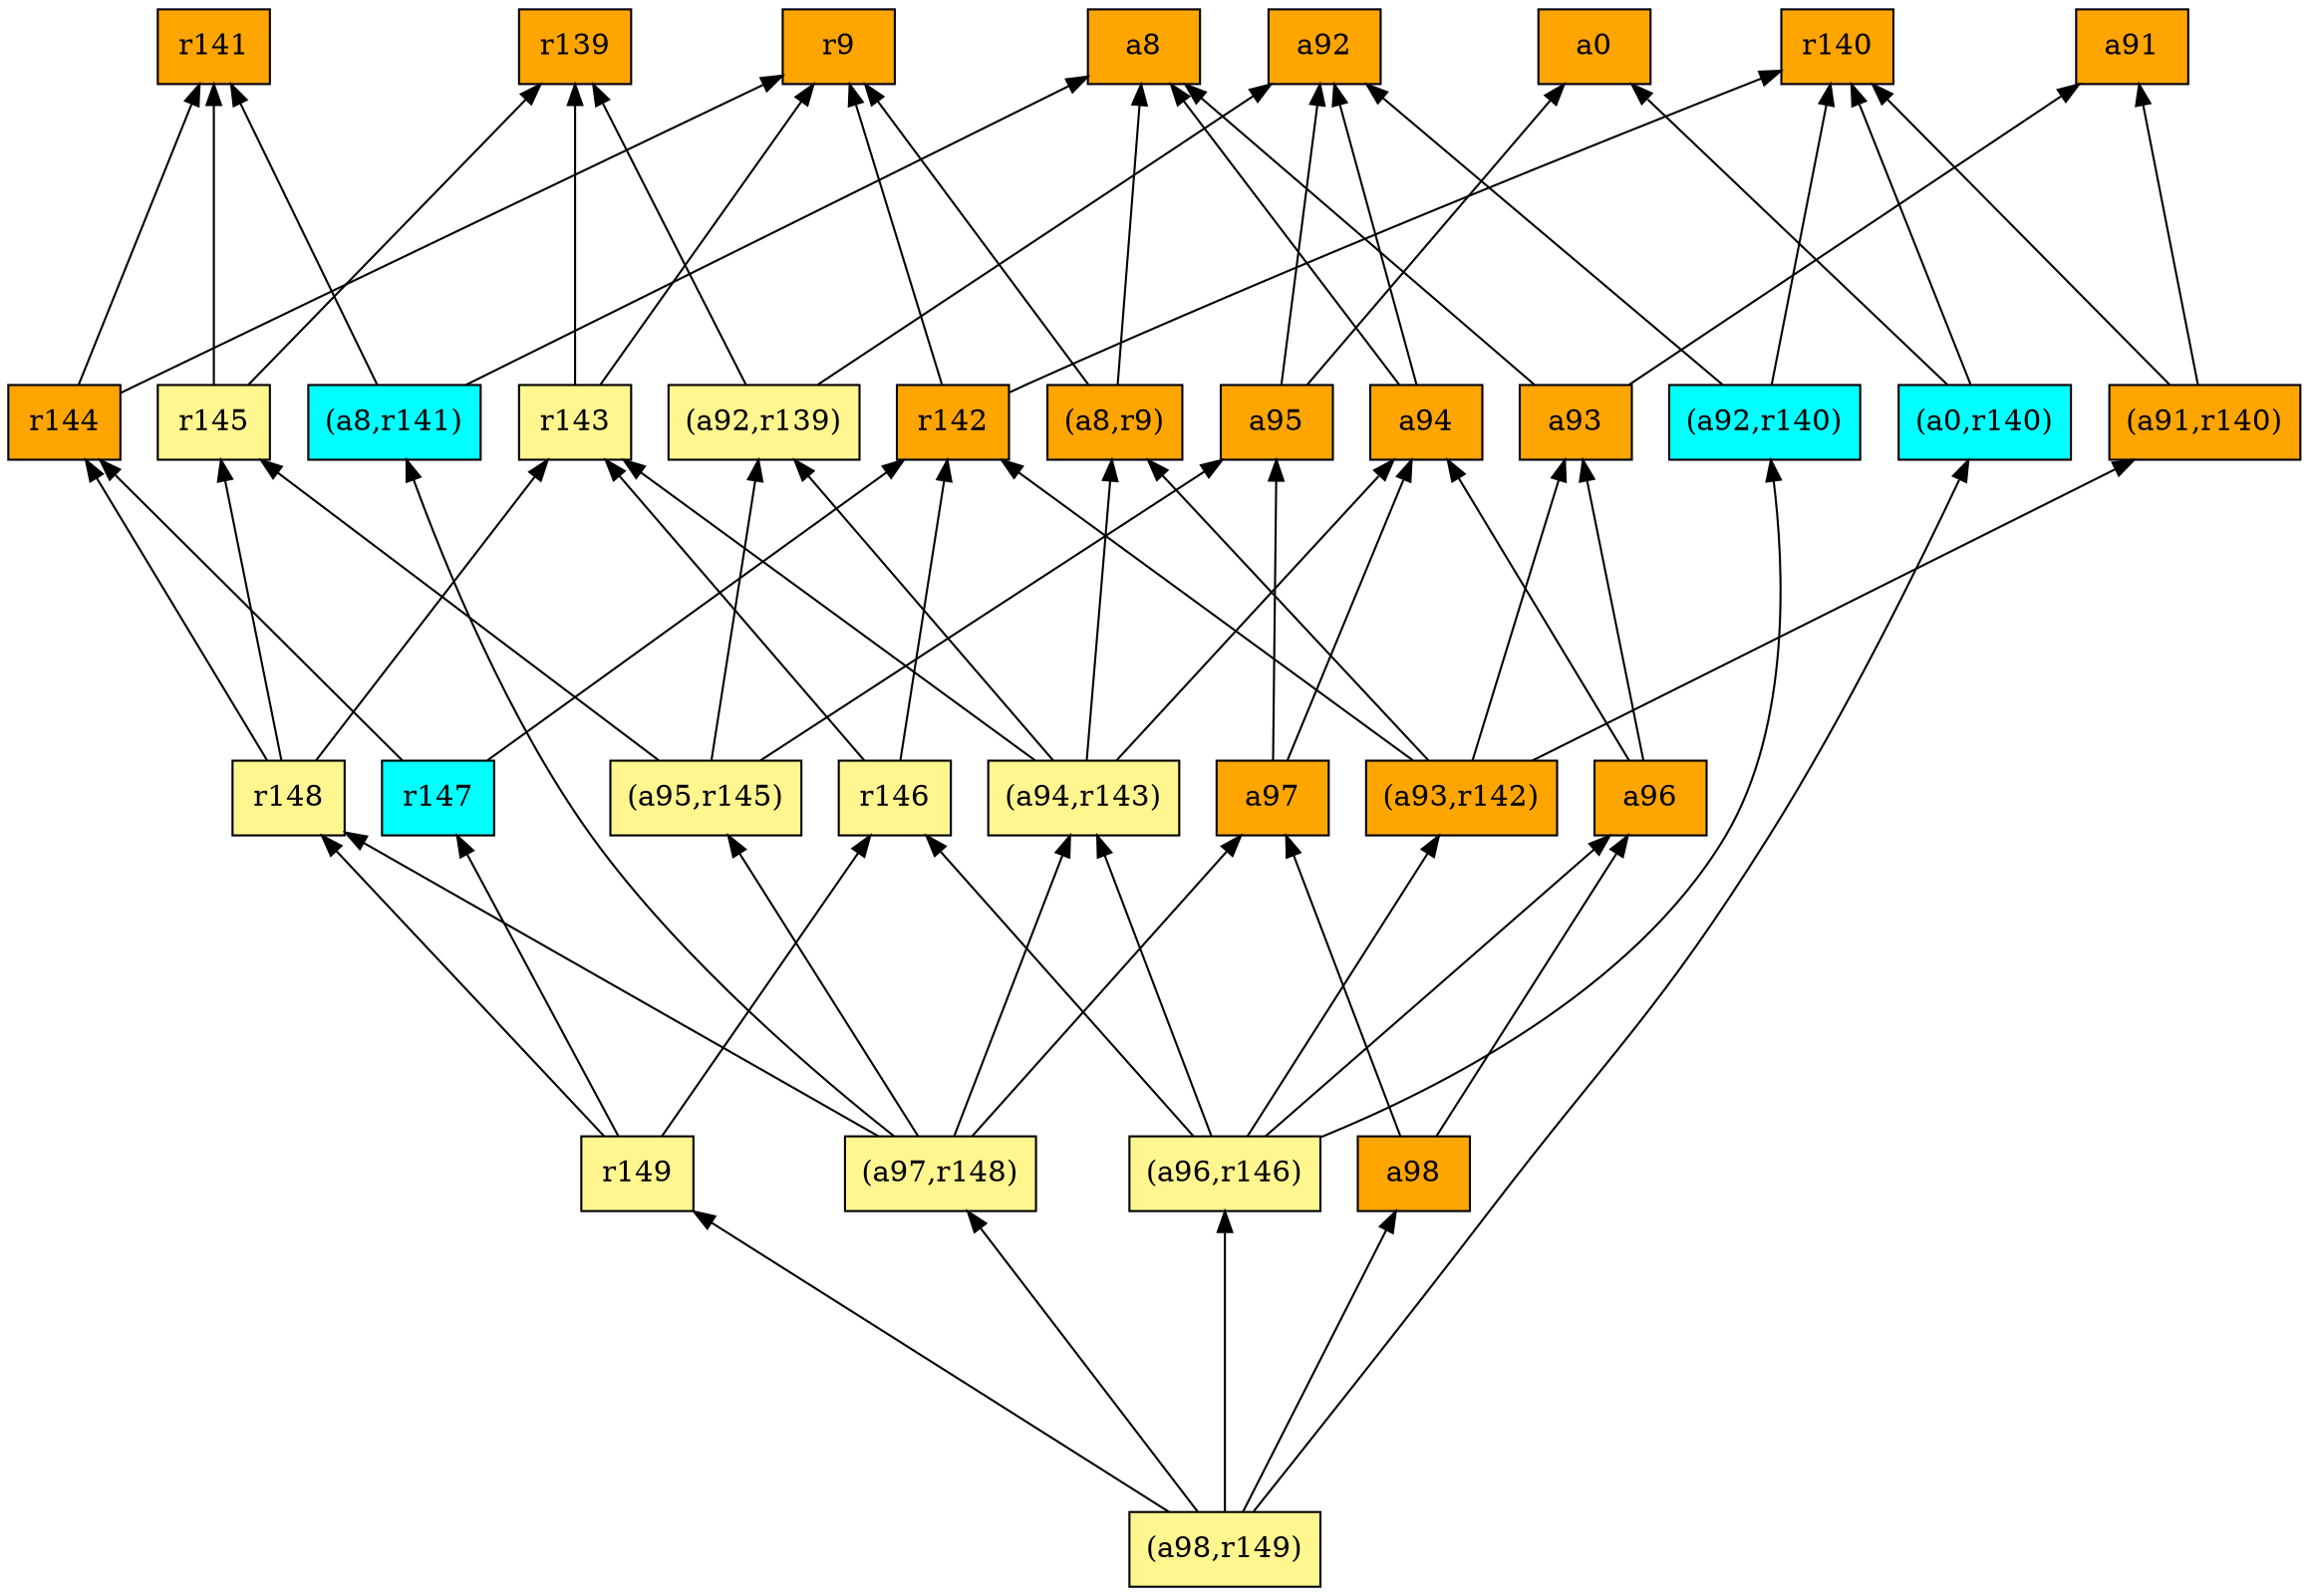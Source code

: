 digraph G {
rankdir=BT;ranksep="2.0";
"(a97,r148)" [shape=record,fillcolor=khaki1,style=filled,label="{(a97,r148)}"];
"a95" [shape=record,fillcolor=orange,style=filled,label="{a95}"];
"a98" [shape=record,fillcolor=orange,style=filled,label="{a98}"];
"r141" [shape=record,fillcolor=orange,style=filled,label="{r141}"];
"r146" [shape=record,fillcolor=khaki1,style=filled,label="{r146}"];
"a8" [shape=record,fillcolor=orange,style=filled,label="{a8}"];
"a92" [shape=record,fillcolor=orange,style=filled,label="{a92}"];
"(a8,r9)" [shape=record,fillcolor=orange,style=filled,label="{(a8,r9)}"];
"(a93,r142)" [shape=record,fillcolor=orange,style=filled,label="{(a93,r142)}"];
"r147" [shape=record,fillcolor=cyan,style=filled,label="{r147}"];
"r143" [shape=record,fillcolor=khaki1,style=filled,label="{r143}"];
"a93" [shape=record,fillcolor=orange,style=filled,label="{a93}"];
"a97" [shape=record,fillcolor=orange,style=filled,label="{a97}"];
"(a94,r143)" [shape=record,fillcolor=khaki1,style=filled,label="{(a94,r143)}"];
"(a95,r145)" [shape=record,fillcolor=khaki1,style=filled,label="{(a95,r145)}"];
"r9" [shape=record,fillcolor=orange,style=filled,label="{r9}"];
"a91" [shape=record,fillcolor=orange,style=filled,label="{a91}"];
"(a96,r146)" [shape=record,fillcolor=khaki1,style=filled,label="{(a96,r146)}"];
"r149" [shape=record,fillcolor=khaki1,style=filled,label="{r149}"];
"r144" [shape=record,fillcolor=orange,style=filled,label="{r144}"];
"a94" [shape=record,fillcolor=orange,style=filled,label="{a94}"];
"a96" [shape=record,fillcolor=orange,style=filled,label="{a96}"];
"r142" [shape=record,fillcolor=orange,style=filled,label="{r142}"];
"(a98,r149)" [shape=record,fillcolor=khaki1,style=filled,label="{(a98,r149)}"];
"r148" [shape=record,fillcolor=khaki1,style=filled,label="{r148}"];
"(a8,r141)" [shape=record,fillcolor=cyan,style=filled,label="{(a8,r141)}"];
"(a0,r140)" [shape=record,fillcolor=cyan,style=filled,label="{(a0,r140)}"];
"(a92,r140)" [shape=record,fillcolor=cyan,style=filled,label="{(a92,r140)}"];
"(a92,r139)" [shape=record,fillcolor=khaki1,style=filled,label="{(a92,r139)}"];
"r139" [shape=record,fillcolor=orange,style=filled,label="{r139}"];
"r145" [shape=record,fillcolor=khaki1,style=filled,label="{r145}"];
"r140" [shape=record,fillcolor=orange,style=filled,label="{r140}"];
"(a91,r140)" [shape=record,fillcolor=orange,style=filled,label="{(a91,r140)}"];
"a0" [shape=record,fillcolor=orange,style=filled,label="{a0}"];
"(a97,r148)" -> "(a94,r143)"
"(a97,r148)" -> "(a8,r141)"
"(a97,r148)" -> "r148"
"(a97,r148)" -> "a97"
"(a97,r148)" -> "(a95,r145)"
"a95" -> "a92"
"a95" -> "a0"
"a98" -> "a97"
"a98" -> "a96"
"r146" -> "r142"
"r146" -> "r143"
"(a8,r9)" -> "r9"
"(a8,r9)" -> "a8"
"(a93,r142)" -> "r142"
"(a93,r142)" -> "(a91,r140)"
"(a93,r142)" -> "a93"
"(a93,r142)" -> "(a8,r9)"
"r147" -> "r142"
"r147" -> "r144"
"r143" -> "r9"
"r143" -> "r139"
"a93" -> "a91"
"a93" -> "a8"
"a97" -> "a95"
"a97" -> "a94"
"(a94,r143)" -> "r143"
"(a94,r143)" -> "(a92,r139)"
"(a94,r143)" -> "(a8,r9)"
"(a94,r143)" -> "a94"
"(a95,r145)" -> "a95"
"(a95,r145)" -> "(a92,r139)"
"(a95,r145)" -> "r145"
"(a96,r146)" -> "r146"
"(a96,r146)" -> "(a93,r142)"
"(a96,r146)" -> "(a92,r140)"
"(a96,r146)" -> "(a94,r143)"
"(a96,r146)" -> "a96"
"r149" -> "r146"
"r149" -> "r147"
"r149" -> "r148"
"r144" -> "r9"
"r144" -> "r141"
"a94" -> "a92"
"a94" -> "a8"
"a96" -> "a93"
"a96" -> "a94"
"r142" -> "r9"
"r142" -> "r140"
"(a98,r149)" -> "(a97,r148)"
"(a98,r149)" -> "a98"
"(a98,r149)" -> "(a0,r140)"
"(a98,r149)" -> "(a96,r146)"
"(a98,r149)" -> "r149"
"r148" -> "r145"
"r148" -> "r143"
"r148" -> "r144"
"(a8,r141)" -> "r141"
"(a8,r141)" -> "a8"
"(a0,r140)" -> "a0"
"(a0,r140)" -> "r140"
"(a92,r140)" -> "a92"
"(a92,r140)" -> "r140"
"(a92,r139)" -> "a92"
"(a92,r139)" -> "r139"
"r145" -> "r141"
"r145" -> "r139"
"(a91,r140)" -> "a91"
"(a91,r140)" -> "r140"
}